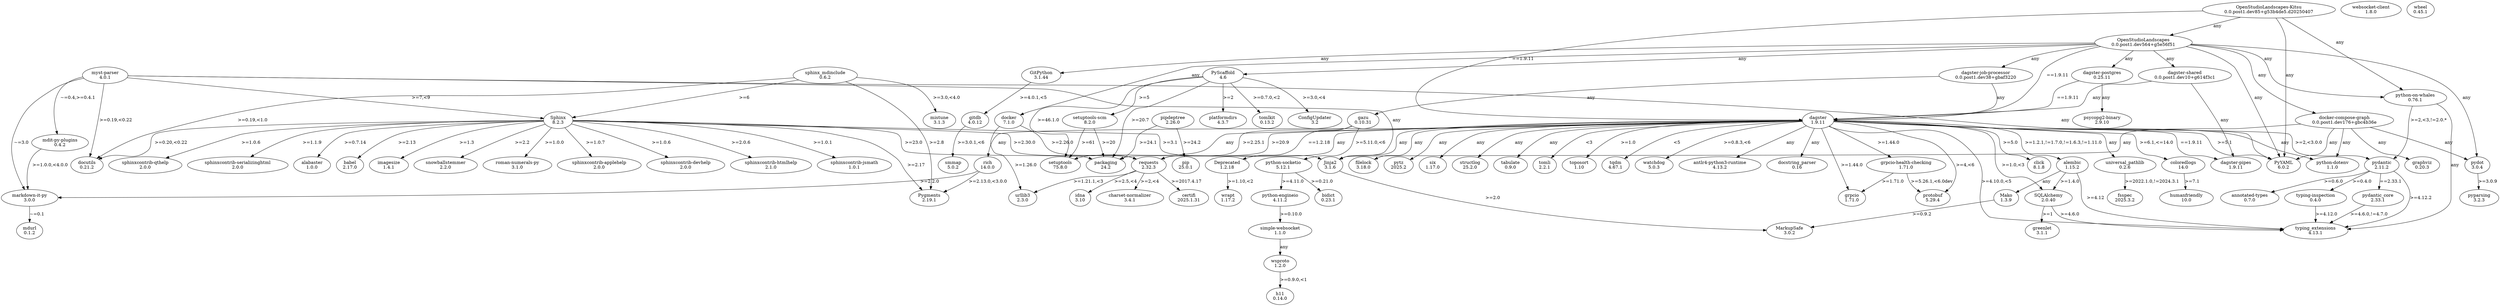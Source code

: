 digraph {
	"annotated-types" [label="annotated-types\n0.7.0"]
	"antlr4-python3-runtime" [label="antlr4-python3-runtime\n4.13.2"]
	"charset-normalizer" [label="charset-normalizer\n3.4.1"]
	"dagster-job-processor" -> dagster [label=any]
	"dagster-job-processor" -> gazu [label=any]
	"dagster-job-processor" [label="dagster-job-processor\n0.0.post1.dev38+gbaf3220"]
	"dagster-pipes" [label="dagster-pipes\n1.9.11"]
	"dagster-postgres" -> "psycopg2-binary" [label=any]
	"dagster-postgres" -> dagster [label="==1.9.11"]
	"dagster-postgres" [label="dagster-postgres\n0.25.11"]
	"dagster-shared" -> "dagster-pipes" [label=any]
	"dagster-shared" -> dagster [label=any]
	"dagster-shared" [label="dagster-shared\n0.0.post1.dev10+g614f3c1"]
	"docker-compose-graph" -> "python-dotenv" [label=any]
	"docker-compose-graph" -> graphviz [label=any]
	"docker-compose-graph" -> jinja2 [label=any]
	"docker-compose-graph" -> pydot [label=any]
	"docker-compose-graph" -> pyyaml [label=any]
	"docker-compose-graph" [label="docker-compose-graph\n0.0.post1.dev176+gbc4b36e"]
	"docstring-parser" [label="docstring_parser\n0.16"]
	"grpcio-health-checking" -> grpcio [label=">=1.71.0"]
	"grpcio-health-checking" -> protobuf [label=">=5.26.1,<6.0dev"]
	"grpcio-health-checking" [label="grpcio-health-checking\n1.71.0"]
	"markdown-it-py" -> mdurl [label="~=0.1"]
	"markdown-it-py" [label="markdown-it-py\n3.0.0"]
	"mdit-py-plugins" -> "markdown-it-py" [label=">=1.0.0,<4.0.0"]
	"mdit-py-plugins" [label="mdit-py-plugins\n0.4.2"]
	"myst-parser" -> "markdown-it-py" [label="~=3.0"]
	"myst-parser" -> "mdit-py-plugins" [label="~=0.4,>=0.4.1"]
	"myst-parser" -> docutils [label=">=0.19,<0.22"]
	"myst-parser" -> jinja2 [label=any]
	"myst-parser" -> pyyaml [label=any]
	"myst-parser" -> sphinx [label=">=7,<9"]
	"myst-parser" [label="myst-parser\n4.0.1"]
	"openstudiolandscapes-kitsu" -> "python-on-whales" [label=any]
	"openstudiolandscapes-kitsu" -> dagster [label="==1.9.11"]
	"openstudiolandscapes-kitsu" -> openstudiolandscapes [label=any]
	"openstudiolandscapes-kitsu" -> pyyaml [label=any]
	"openstudiolandscapes-kitsu" [label="OpenStudioLandscapes-Kitsu\n0.0.post1.dev85+g53b4de5.d20250407"]
	"psycopg2-binary" [label="psycopg2-binary\n2.9.10"]
	"pydantic-core" -> "typing-extensions" [label=">=4.6.0,!=4.7.0"]
	"pydantic-core" [label="pydantic_core\n2.33.1"]
	"python-dotenv" [label="python-dotenv\n1.1.0"]
	"python-engineio" -> "simple-websocket" [label=">=0.10.0"]
	"python-engineio" [label="python-engineio\n4.11.2"]
	"python-on-whales" -> "typing-extensions" [label=any]
	"python-on-whales" -> pydantic [label=">=2,<3,!=2.0.*"]
	"python-on-whales" [label="python-on-whales\n0.76.1"]
	"python-socketio" -> "python-engineio" [label=">=4.11.0"]
	"python-socketio" -> bidict [label=">=0.21.0"]
	"python-socketio" [label="python-socketio\n5.12.1"]
	"roman-numerals-py" [label="roman-numerals-py\n3.1.0"]
	"setuptools-scm" -> packaging [label=">=20"]
	"setuptools-scm" -> setuptools [label=">=61"]
	"setuptools-scm" [label="setuptools-scm\n8.2.0"]
	"simple-websocket" -> wsproto [label=any]
	"simple-websocket" [label="simple-websocket\n1.1.0"]
	"sphinx-mdinclude" -> docutils [label=">=0.19,<1.0"]
	"sphinx-mdinclude" -> mistune [label=">=3.0,<4.0"]
	"sphinx-mdinclude" -> pygments [label=">=2.8"]
	"sphinx-mdinclude" -> sphinx [label=">=6"]
	"sphinx-mdinclude" [label="sphinx_mdinclude\n0.6.2"]
	"sphinxcontrib-applehelp" [label="sphinxcontrib-applehelp\n2.0.0"]
	"sphinxcontrib-devhelp" [label="sphinxcontrib-devhelp\n2.0.0"]
	"sphinxcontrib-htmlhelp" [label="sphinxcontrib-htmlhelp\n2.1.0"]
	"sphinxcontrib-jsmath" [label="sphinxcontrib-jsmath\n1.0.1"]
	"sphinxcontrib-qthelp" [label="sphinxcontrib-qthelp\n2.0.0"]
	"sphinxcontrib-serializinghtml" [label="sphinxcontrib-serializinghtml\n2.0.0"]
	"typing-extensions" [label="typing_extensions\n4.13.1"]
	"typing-inspection" -> "typing-extensions" [label=">=4.12.0"]
	"typing-inspection" [label="typing-inspection\n0.4.0"]
	"universal-pathlib" -> fsspec [label=">=2022.1.0,!=2024.3.1"]
	"universal-pathlib" [label="universal_pathlib\n0.2.6"]
	"websocket-client" [label="websocket-client\n1.8.0"]
	alabaster [label="alabaster\n1.0.0"]
	alembic -> "typing-extensions" [label=">=4.12"]
	alembic -> mako [label=any]
	alembic -> sqlalchemy [label=">=1.4.0"]
	alembic [label="alembic\n1.15.2"]
	babel [label="babel\n2.17.0"]
	bidict [label="bidict\n0.23.1"]
	certifi [label="certifi\n2025.1.31"]
	click [label="click\n8.1.8"]
	coloredlogs -> humanfriendly [label=">=7.1"]
	coloredlogs [label="coloredlogs\n14.0"]
	configupdater [label="ConfigUpdater\n3.2"]
	dagster -> "antlr4-python3-runtime" [label=any]
	dagster -> "dagster-pipes" [label="==1.9.11"]
	dagster -> "docstring-parser" [label=any]
	dagster -> "grpcio-health-checking" [label=">=1.44.0"]
	dagster -> "python-dotenv" [label=any]
	dagster -> "typing-extensions" [label=">=4.10.0,<5"]
	dagster -> "universal-pathlib" [label=any]
	dagster -> alembic [label=">=1.2.1,!=1.7.0,!=1.6.3,!=1.11.0"]
	dagster -> click [label=">=5.0"]
	dagster -> coloredlogs [label=">=6.1,<=14.0"]
	dagster -> filelock [label=any]
	dagster -> grpcio [label=">=1.44.0"]
	dagster -> jinja2 [label=any]
	dagster -> packaging [label=">=20.9"]
	dagster -> protobuf [label=">=4,<6"]
	dagster -> pydantic [label=">=2,<3.0.0"]
	dagster -> pytz [label=any]
	dagster -> pyyaml [label=">=5.1"]
	dagster -> requests [label=any]
	dagster -> rich [label=any]
	dagster -> setuptools [label=any]
	dagster -> six [label=any]
	dagster -> sqlalchemy [label=">=1.0,<3"]
	dagster -> structlog [label=any]
	dagster -> tabulate [label=any]
	dagster -> tomli [label="<3"]
	dagster -> toposort [label=">=1.0"]
	dagster -> tqdm [label="<5"]
	dagster -> watchdog [label=">=0.8.3,<6"]
	dagster [label="dagster\n1.9.11"]
	deprecated -> wrapt [label=">=1.10,<2"]
	deprecated [label="Deprecated\n1.2.18"]
	docker -> requests [label=">=2.26.0"]
	docker -> urllib3 [label=">=1.26.0"]
	docker [label="docker\n7.1.0"]
	docutils [label="docutils\n0.21.2"]
	filelock [label="filelock\n3.18.0"]
	fsspec [label="fsspec\n2025.3.2"]
	gazu -> "python-socketio" [label=">=5.11.0,<6"]
	gazu -> deprecated [label="==1.2.18"]
	gazu -> requests [label=">=2.25.1"]
	gazu [label="gazu\n0.10.31"]
	gitdb -> smmap [label=">=3.0.1,<6"]
	gitdb [label="gitdb\n4.0.12"]
	gitpython -> gitdb [label=">=4.0.1,<5"]
	gitpython [label="GitPython\n3.1.44"]
	graphviz [label="graphviz\n0.20.3"]
	greenlet [label="greenlet\n3.1.1"]
	grpcio [label="grpcio\n1.71.0"]
	h11 [label="h11\n0.14.0"]
	humanfriendly [label="humanfriendly\n10.0"]
	idna [label="idna\n3.10"]
	imagesize [label="imagesize\n1.4.1"]
	jinja2 -> markupsafe [label=">=2.0"]
	jinja2 [label="Jinja2\n3.1.6"]
	mako -> markupsafe [label=">=0.9.2"]
	mako [label="Mako\n1.3.9"]
	markupsafe [label="MarkupSafe\n3.0.2"]
	mdurl [label="mdurl\n0.1.2"]
	mistune [label="mistune\n3.1.3"]
	openstudiolandscapes -> "dagster-job-processor" [label=any]
	openstudiolandscapes -> "dagster-postgres" [label=any]
	openstudiolandscapes -> "dagster-shared" [label=any]
	openstudiolandscapes -> "docker-compose-graph" [label=any]
	openstudiolandscapes -> "python-on-whales" [label=any]
	openstudiolandscapes -> dagster [label="==1.9.11"]
	openstudiolandscapes -> docker [label=any]
	openstudiolandscapes -> gitpython [label=any]
	openstudiolandscapes -> pydot [label=any]
	openstudiolandscapes -> pyscaffold [label=any]
	openstudiolandscapes -> pyyaml [label=any]
	openstudiolandscapes [label="OpenStudioLandscapes\n0.0.post1.dev564+g5e56f51"]
	packaging [label="packaging\n24.2"]
	pip [label="pip\n25.0.1"]
	pipdeptree -> packaging [label=">=24.1"]
	pipdeptree -> pip [label=">=24.2"]
	pipdeptree [label="pipdeptree\n2.26.0"]
	platformdirs [label="platformdirs\n4.3.7"]
	protobuf [label="protobuf\n5.29.4"]
	pydantic -> "annotated-types" [label=">=0.6.0"]
	pydantic -> "pydantic-core" [label="==2.33.1"]
	pydantic -> "typing-extensions" [label=">=4.12.2"]
	pydantic -> "typing-inspection" [label=">=0.4.0"]
	pydantic [label="pydantic\n2.11.2"]
	pydot -> pyparsing [label=">=3.0.9"]
	pydot [label="pydot\n3.0.4"]
	pygments [label="Pygments\n2.19.1"]
	pyparsing [label="pyparsing\n3.2.3"]
	pyscaffold -> "setuptools-scm" [label=">=5"]
	pyscaffold -> configupdater [label=">=3.0,<4"]
	pyscaffold -> packaging [label=">=20.7"]
	pyscaffold -> platformdirs [label=">=2"]
	pyscaffold -> setuptools [label=">=46.1.0"]
	pyscaffold -> tomlkit [label=">=0.7.0,<2"]
	pyscaffold [label="PyScaffold\n4.6"]
	pytz [label="pytz\n2025.2"]
	pyyaml [label="PyYAML\n6.0.2"]
	requests -> "charset-normalizer" [label=">=2,<4"]
	requests -> certifi [label=">=2017.4.17"]
	requests -> idna [label=">=2.5,<4"]
	requests -> urllib3 [label=">=1.21.1,<3"]
	requests [label="requests\n2.32.3"]
	rich -> "markdown-it-py" [label=">=2.2.0"]
	rich -> pygments [label=">=2.13.0,<3.0.0"]
	rich [label="rich\n14.0.0"]
	setuptools [label="setuptools\n75.8.0"]
	six [label="six\n1.17.0"]
	smmap [label="smmap\n5.0.2"]
	snowballstemmer [label="snowballstemmer\n2.2.0"]
	sphinx -> "roman-numerals-py" [label=">=1.0.0"]
	sphinx -> "sphinxcontrib-applehelp" [label=">=1.0.7"]
	sphinx -> "sphinxcontrib-devhelp" [label=">=1.0.6"]
	sphinx -> "sphinxcontrib-htmlhelp" [label=">=2.0.6"]
	sphinx -> "sphinxcontrib-jsmath" [label=">=1.0.1"]
	sphinx -> "sphinxcontrib-qthelp" [label=">=1.0.6"]
	sphinx -> "sphinxcontrib-serializinghtml" [label=">=1.1.9"]
	sphinx -> alabaster [label=">=0.7.14"]
	sphinx -> babel [label=">=2.13"]
	sphinx -> docutils [label=">=0.20,<0.22"]
	sphinx -> imagesize [label=">=1.3"]
	sphinx -> jinja2 [label=">=3.1"]
	sphinx -> packaging [label=">=23.0"]
	sphinx -> pygments [label=">=2.17"]
	sphinx -> requests [label=">=2.30.0"]
	sphinx -> snowballstemmer [label=">=2.2"]
	sphinx [label="Sphinx\n8.2.3"]
	sqlalchemy -> "typing-extensions" [label=">=4.6.0"]
	sqlalchemy -> greenlet [label=">=1"]
	sqlalchemy [label="SQLAlchemy\n2.0.40"]
	structlog [label="structlog\n25.2.0"]
	tabulate [label="tabulate\n0.9.0"]
	tomli [label="tomli\n2.2.1"]
	tomlkit [label="tomlkit\n0.13.2"]
	toposort [label="toposort\n1.10"]
	tqdm [label="tqdm\n4.67.1"]
	urllib3 [label="urllib3\n2.3.0"]
	watchdog [label="watchdog\n5.0.3"]
	wheel [label="wheel\n0.45.1"]
	wrapt [label="wrapt\n1.17.2"]
	wsproto -> h11 [label=">=0.9.0,<1"]
	wsproto [label="wsproto\n1.2.0"]
}


